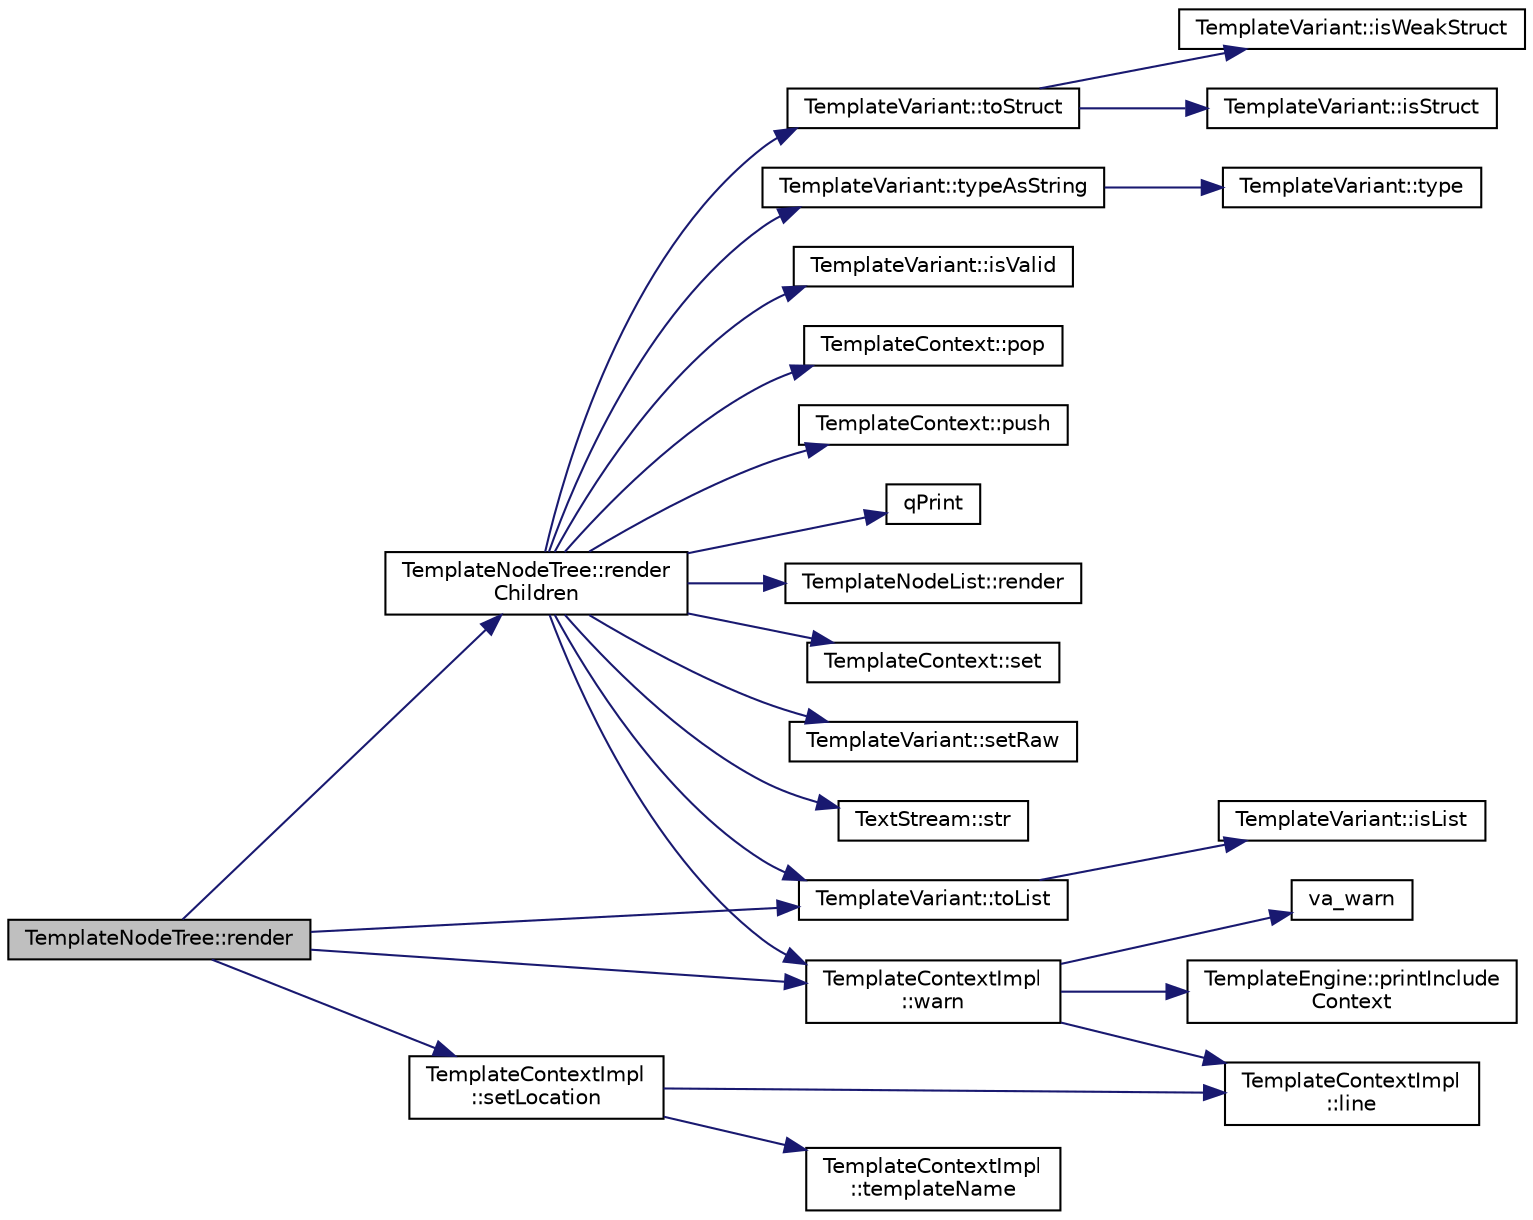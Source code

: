 digraph "TemplateNodeTree::render"
{
 // LATEX_PDF_SIZE
  edge [fontname="Helvetica",fontsize="10",labelfontname="Helvetica",labelfontsize="10"];
  node [fontname="Helvetica",fontsize="10",shape=record];
  rankdir="LR";
  Node1 [label="TemplateNodeTree::render",height=0.2,width=0.4,color="black", fillcolor="grey75", style="filled", fontcolor="black",tooltip=" "];
  Node1 -> Node2 [color="midnightblue",fontsize="10",style="solid",fontname="Helvetica"];
  Node2 [label="TemplateNodeTree::render\lChildren",height=0.2,width=0.4,color="black", fillcolor="white", style="filled",URL="$classTemplateNodeTree.html#a9e003555c8ce1065a8446e3a26b64888",tooltip=" "];
  Node2 -> Node3 [color="midnightblue",fontsize="10",style="solid",fontname="Helvetica"];
  Node3 [label="TemplateVariant::isValid",height=0.2,width=0.4,color="black", fillcolor="white", style="filled",URL="$classTemplateVariant.html#a0c6e3f3e625ca22ed2c567cf1ea98bdd",tooltip=" "];
  Node2 -> Node4 [color="midnightblue",fontsize="10",style="solid",fontname="Helvetica"];
  Node4 [label="TemplateContext::pop",height=0.2,width=0.4,color="black", fillcolor="white", style="filled",URL="$classTemplateContext.html#a853868792ccd7f9c5fed55338d23d019",tooltip=" "];
  Node2 -> Node5 [color="midnightblue",fontsize="10",style="solid",fontname="Helvetica"];
  Node5 [label="TemplateContext::push",height=0.2,width=0.4,color="black", fillcolor="white", style="filled",URL="$classTemplateContext.html#aac3a3e3c8e604db05e74cba7b1ce8554",tooltip=" "];
  Node2 -> Node6 [color="midnightblue",fontsize="10",style="solid",fontname="Helvetica"];
  Node6 [label="qPrint",height=0.2,width=0.4,color="black", fillcolor="white", style="filled",URL="$qcstring_8h.html#a9851ebb5ae2f65b4d2b1d08421edbfd2",tooltip=" "];
  Node2 -> Node7 [color="midnightblue",fontsize="10",style="solid",fontname="Helvetica"];
  Node7 [label="TemplateNodeList::render",height=0.2,width=0.4,color="black", fillcolor="white", style="filled",URL="$classTemplateNodeList.html#ae5b2f603e5180c15115a141784f0ae6c",tooltip=" "];
  Node2 -> Node8 [color="midnightblue",fontsize="10",style="solid",fontname="Helvetica"];
  Node8 [label="TemplateContext::set",height=0.2,width=0.4,color="black", fillcolor="white", style="filled",URL="$classTemplateContext.html#a2fa7883f55cc2fb1a488daa9fa6f341c",tooltip=" "];
  Node2 -> Node9 [color="midnightblue",fontsize="10",style="solid",fontname="Helvetica"];
  Node9 [label="TemplateVariant::setRaw",height=0.2,width=0.4,color="black", fillcolor="white", style="filled",URL="$classTemplateVariant.html#a3ca5dec8397f15321f13085ee5fefcc1",tooltip=" "];
  Node2 -> Node10 [color="midnightblue",fontsize="10",style="solid",fontname="Helvetica"];
  Node10 [label="TextStream::str",height=0.2,width=0.4,color="black", fillcolor="white", style="filled",URL="$classTextStream.html#aca8457da22d874f4eb30b35ffe87ebd0",tooltip=" "];
  Node2 -> Node11 [color="midnightblue",fontsize="10",style="solid",fontname="Helvetica"];
  Node11 [label="TemplateVariant::toList",height=0.2,width=0.4,color="black", fillcolor="white", style="filled",URL="$classTemplateVariant.html#aa4c2ddd3b4bc32df5df3a83ea9cf5a0b",tooltip=" "];
  Node11 -> Node12 [color="midnightblue",fontsize="10",style="solid",fontname="Helvetica"];
  Node12 [label="TemplateVariant::isList",height=0.2,width=0.4,color="black", fillcolor="white", style="filled",URL="$classTemplateVariant.html#aab08b440a5a394f068baea34bc63afa4",tooltip=" "];
  Node2 -> Node13 [color="midnightblue",fontsize="10",style="solid",fontname="Helvetica"];
  Node13 [label="TemplateVariant::toStruct",height=0.2,width=0.4,color="black", fillcolor="white", style="filled",URL="$classTemplateVariant.html#a33115f5750646b55d70d01acbce41736",tooltip=" "];
  Node13 -> Node14 [color="midnightblue",fontsize="10",style="solid",fontname="Helvetica"];
  Node14 [label="TemplateVariant::isStruct",height=0.2,width=0.4,color="black", fillcolor="white", style="filled",URL="$classTemplateVariant.html#ab4ab896cf40ecfda655b5e38ca8bbf59",tooltip=" "];
  Node13 -> Node15 [color="midnightblue",fontsize="10",style="solid",fontname="Helvetica"];
  Node15 [label="TemplateVariant::isWeakStruct",height=0.2,width=0.4,color="black", fillcolor="white", style="filled",URL="$classTemplateVariant.html#a42b71b208c3b33b545b9245e5f8859ad",tooltip=" "];
  Node2 -> Node16 [color="midnightblue",fontsize="10",style="solid",fontname="Helvetica"];
  Node16 [label="TemplateVariant::typeAsString",height=0.2,width=0.4,color="black", fillcolor="white", style="filled",URL="$classTemplateVariant.html#a7843511ec63ebcc61423229b1d8bce87",tooltip=" "];
  Node16 -> Node17 [color="midnightblue",fontsize="10",style="solid",fontname="Helvetica"];
  Node17 [label="TemplateVariant::type",height=0.2,width=0.4,color="black", fillcolor="white", style="filled",URL="$classTemplateVariant.html#ae72935537eb622046af7dfb2026f83f9",tooltip=" "];
  Node2 -> Node18 [color="midnightblue",fontsize="10",style="solid",fontname="Helvetica"];
  Node18 [label="TemplateContextImpl\l::warn",height=0.2,width=0.4,color="black", fillcolor="white", style="filled",URL="$classTemplateContextImpl.html#a5cacf842afb50c0dabb5cd1213fa310f",tooltip=" "];
  Node18 -> Node19 [color="midnightblue",fontsize="10",style="solid",fontname="Helvetica"];
  Node19 [label="TemplateContextImpl\l::line",height=0.2,width=0.4,color="black", fillcolor="white", style="filled",URL="$classTemplateContextImpl.html#a136a505a96784f0fe90769a22ff7c7a3",tooltip=" "];
  Node18 -> Node20 [color="midnightblue",fontsize="10",style="solid",fontname="Helvetica"];
  Node20 [label="TemplateEngine::printInclude\lContext",height=0.2,width=0.4,color="black", fillcolor="white", style="filled",URL="$classTemplateEngine.html#a159aaf3096efbfd42cb2a0321d1ec961",tooltip=" "];
  Node18 -> Node21 [color="midnightblue",fontsize="10",style="solid",fontname="Helvetica"];
  Node21 [label="va_warn",height=0.2,width=0.4,color="black", fillcolor="white", style="filled",URL="$message_8cpp.html#a93c2070f58918c66ba1faccc3e182391",tooltip=" "];
  Node1 -> Node22 [color="midnightblue",fontsize="10",style="solid",fontname="Helvetica"];
  Node22 [label="TemplateContextImpl\l::setLocation",height=0.2,width=0.4,color="black", fillcolor="white", style="filled",URL="$classTemplateContextImpl.html#afb0b4a00e7ab9bcfbc37e52103d4f587",tooltip=" "];
  Node22 -> Node19 [color="midnightblue",fontsize="10",style="solid",fontname="Helvetica"];
  Node22 -> Node23 [color="midnightblue",fontsize="10",style="solid",fontname="Helvetica"];
  Node23 [label="TemplateContextImpl\l::templateName",height=0.2,width=0.4,color="black", fillcolor="white", style="filled",URL="$classTemplateContextImpl.html#a56fa510c50b85b56c9eb066521f04f84",tooltip=" "];
  Node1 -> Node11 [color="midnightblue",fontsize="10",style="solid",fontname="Helvetica"];
  Node1 -> Node18 [color="midnightblue",fontsize="10",style="solid",fontname="Helvetica"];
}
